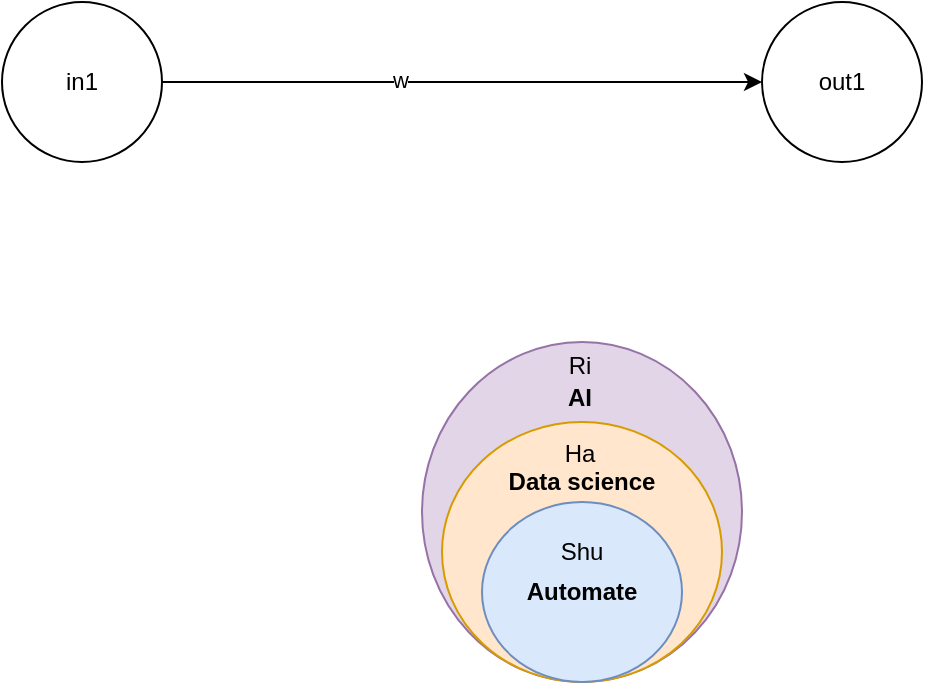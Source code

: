 <mxfile version="13.11.0" type="github">
  <diagram id="cNAsrm0xsXQxKb_6UeVG" name="Page-1">
    <mxGraphModel dx="1038" dy="580" grid="1" gridSize="10" guides="1" tooltips="1" connect="1" arrows="1" fold="1" page="1" pageScale="1" pageWidth="850" pageHeight="1100" math="0" shadow="0">
      <root>
        <mxCell id="0" />
        <mxCell id="1" parent="0" />
        <mxCell id="REl064r1XKCbG2z74vpF-3" style="edgeStyle=orthogonalEdgeStyle;rounded=0;orthogonalLoop=1;jettySize=auto;html=1;exitX=1;exitY=0.5;exitDx=0;exitDy=0;" parent="1" source="REl064r1XKCbG2z74vpF-1" target="REl064r1XKCbG2z74vpF-2" edge="1">
          <mxGeometry relative="1" as="geometry" />
        </mxCell>
        <mxCell id="REl064r1XKCbG2z74vpF-5" value="w" style="edgeLabel;html=1;align=center;verticalAlign=middle;resizable=0;points=[];" parent="REl064r1XKCbG2z74vpF-3" vertex="1" connectable="0">
          <mxGeometry x="-0.21" y="1" relative="1" as="geometry">
            <mxPoint as="offset" />
          </mxGeometry>
        </mxCell>
        <mxCell id="REl064r1XKCbG2z74vpF-1" value="in1" style="ellipse;whiteSpace=wrap;html=1;aspect=fixed;" parent="1" vertex="1">
          <mxGeometry x="140" y="110" width="80" height="80" as="geometry" />
        </mxCell>
        <mxCell id="REl064r1XKCbG2z74vpF-2" value="out1" style="ellipse;whiteSpace=wrap;html=1;aspect=fixed;" parent="1" vertex="1">
          <mxGeometry x="520" y="110" width="80" height="80" as="geometry" />
        </mxCell>
        <mxCell id="p1IZFs_8b1MlVy6oeTBq-3" value="" style="ellipse;whiteSpace=wrap;html=1;fillColor=#e1d5e7;strokeColor=#9673a6;" vertex="1" parent="1">
          <mxGeometry x="350" y="280" width="160" height="170" as="geometry" />
        </mxCell>
        <mxCell id="p1IZFs_8b1MlVy6oeTBq-5" value="AI" style="text;html=1;strokeColor=none;fillColor=none;align=center;verticalAlign=middle;whiteSpace=wrap;rounded=0;fontStyle=1" vertex="1" parent="1">
          <mxGeometry x="409" y="298" width="40" height="20" as="geometry" />
        </mxCell>
        <mxCell id="p1IZFs_8b1MlVy6oeTBq-7" value="" style="ellipse;whiteSpace=wrap;html=1;fillColor=#ffe6cc;strokeColor=#d79b00;" vertex="1" parent="1">
          <mxGeometry x="360" y="320" width="140" height="130" as="geometry" />
        </mxCell>
        <mxCell id="p1IZFs_8b1MlVy6oeTBq-11" value="Data science" style="text;html=1;strokeColor=none;fillColor=none;align=center;verticalAlign=middle;whiteSpace=wrap;rounded=0;fontStyle=1" vertex="1" parent="1">
          <mxGeometry x="385" y="340" width="90" height="20" as="geometry" />
        </mxCell>
        <mxCell id="p1IZFs_8b1MlVy6oeTBq-12" value="Automate" style="ellipse;whiteSpace=wrap;html=1;fillColor=#dae8fc;strokeColor=#6c8ebf;fontStyle=1" vertex="1" parent="1">
          <mxGeometry x="380" y="360" width="100" height="90" as="geometry" />
        </mxCell>
        <mxCell id="p1IZFs_8b1MlVy6oeTBq-13" value="Shu" style="text;html=1;strokeColor=none;fillColor=none;align=center;verticalAlign=middle;whiteSpace=wrap;rounded=0;" vertex="1" parent="1">
          <mxGeometry x="410" y="375" width="40" height="20" as="geometry" />
        </mxCell>
        <mxCell id="p1IZFs_8b1MlVy6oeTBq-15" value="Ha" style="text;html=1;strokeColor=none;fillColor=none;align=center;verticalAlign=middle;whiteSpace=wrap;rounded=0;" vertex="1" parent="1">
          <mxGeometry x="409" y="326" width="40" height="20" as="geometry" />
        </mxCell>
        <mxCell id="p1IZFs_8b1MlVy6oeTBq-16" value="Ri" style="text;html=1;strokeColor=none;fillColor=none;align=center;verticalAlign=middle;whiteSpace=wrap;rounded=0;" vertex="1" parent="1">
          <mxGeometry x="409" y="282" width="40" height="20" as="geometry" />
        </mxCell>
      </root>
    </mxGraphModel>
  </diagram>
</mxfile>
